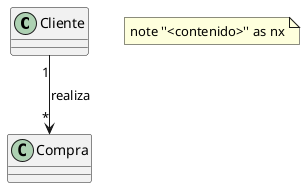 @startuml
Class Cliente{}

Class Compra{}

note "note ''<contenido>'' as nx" as n1

Cliente"1"-->"*"Compra: realiza

@enduml